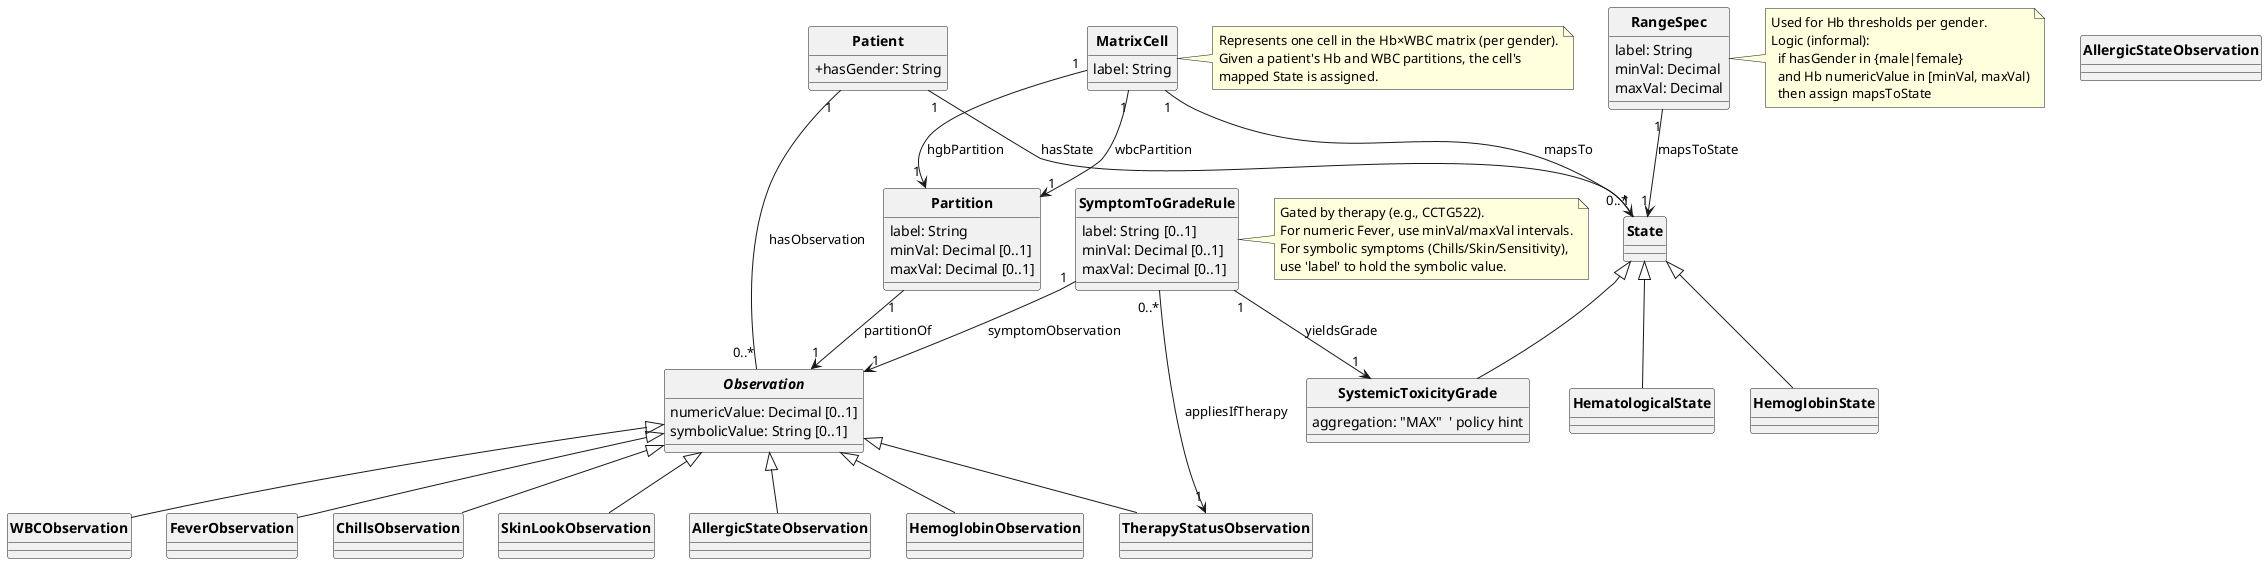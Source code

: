 @startuml ontology_schema
hide circle
skinparam classAttributeIconSize 0
skinparam shadowing false
skinparam classFontStyle bold

' Core classes
class Patient {
  +hasGender: String
}

abstract class Observation {
  numericValue: Decimal [0..1]
  symbolicValue: String [0..1]
}

class HemoglobinObservation
class WBCObservation
class FeverObservation
class ChillsObservation
class SkinLookObservation
class AllergenicObservation as "AllergicStateObservation"
class TherapyStatusObservation

HemoglobinObservation -up-|> Observation
WBCObservation -up-|> Observation
FeverObservation -up-|> Observation
ChillsObservation -up-|> Observation
SkinLookObservation -up-|> Observation
"AllergicStateObservation" -up-|> Observation
TherapyStatusObservation -up-|> Observation

class State
class HemoglobinState
class HematologicalState
class SystemicToxicityGrade {
  aggregation: "MAX"  ' policy hint
}

HemoglobinState -up-|> State
HematologicalState -up-|> State
SystemicToxicityGrade -up-|> State

class RangeSpec {
  label: String
  minVal: Decimal
  maxVal: Decimal
}

class Partition {
  label: String
  minVal: Decimal [0..1]
  maxVal: Decimal [0..1]
}

class MatrixCell {
  label: String
}

class SymptomToGradeRule {
  label: String [0..1]
  minVal: Decimal [0..1]
  maxVal: Decimal [0..1]
}

' Associations
Patient "1" -- "0..*" Observation : hasObservation
Patient "1" -- "0..*" State : hasState

RangeSpec "1" --> "1" State : mapsToState
Partition "1" --> "1" Observation : partitionOf
MatrixCell "1" --> "1" Partition : hgbPartition
MatrixCell "1" --> "1" Partition : wbcPartition
MatrixCell "1" --> "1" State : mapsTo
SymptomToGradeRule "0..*" --> "1" TherapyStatusObservation : appliesIfTherapy
SymptomToGradeRule "1" --> "1" Observation : symptomObservation
SymptomToGradeRule "1" --> "1" SystemicToxicityGrade : yieldsGrade

note right of RangeSpec
  Used for Hb thresholds per gender.
  Logic (informal):
    if hasGender in {male|female}
    and Hb numericValue in [minVal, maxVal)
    then assign mapsToState
end note

note right of MatrixCell
  Represents one cell in the Hb×WBC matrix (per gender).
  Given a patient's Hb and WBC partitions, the cell's
  mapped State is assigned.
end note

note right of SymptomToGradeRule
  Gated by therapy (e.g., CCTG522).
  For numeric Fever, use minVal/maxVal intervals.
  For symbolic symptoms (Chills/Skin/Sensitivity),
  use 'label' to hold the symbolic value.
end note
@enduml